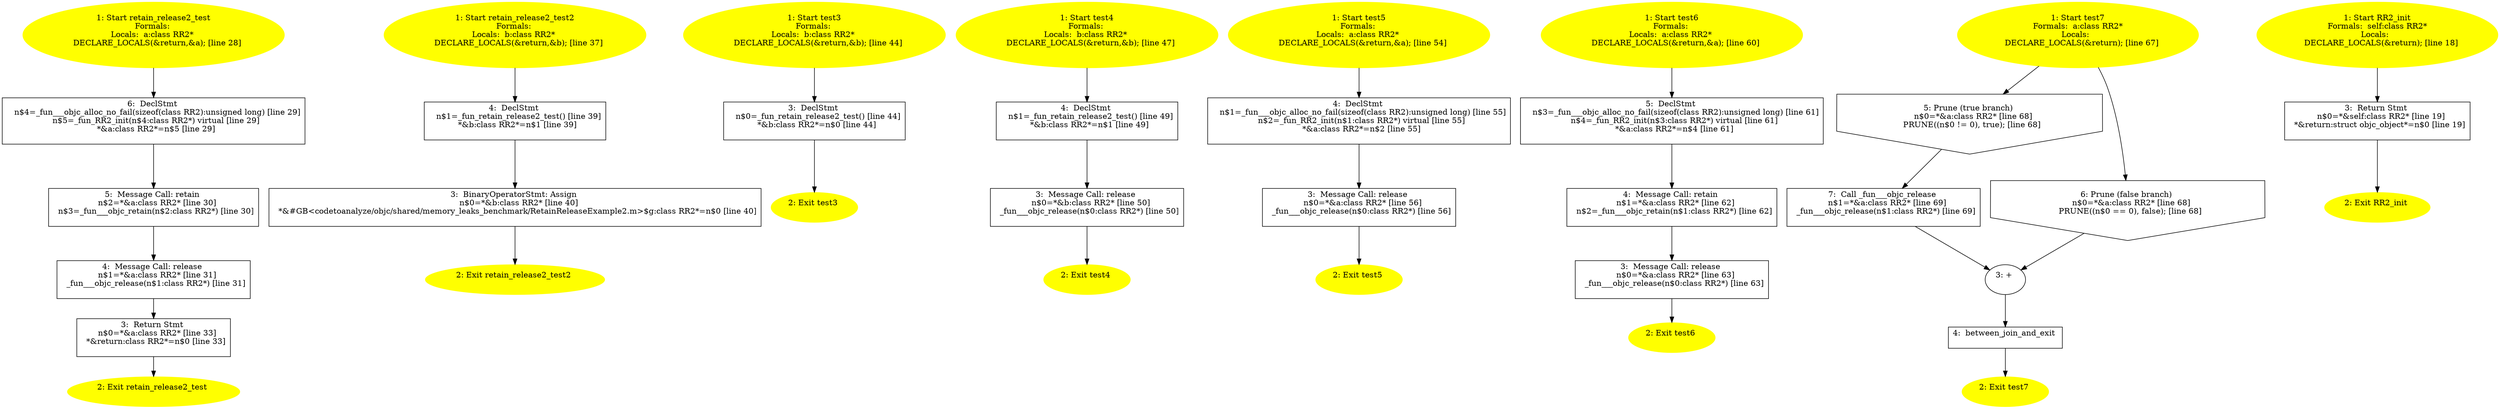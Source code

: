 /* @generated */
digraph iCFG {
"retain_release2_test.7ec6637f213ea568e9cee49c4a91f673_1" [label="1: Start retain_release2_test\nFormals: \nLocals:  a:class RR2* \n   DECLARE_LOCALS(&return,&a); [line 28]\n " color=yellow style=filled]
	

	 "retain_release2_test.7ec6637f213ea568e9cee49c4a91f673_1" -> "retain_release2_test.7ec6637f213ea568e9cee49c4a91f673_6" ;
"retain_release2_test.7ec6637f213ea568e9cee49c4a91f673_2" [label="2: Exit retain_release2_test \n  " color=yellow style=filled]
	

"retain_release2_test.7ec6637f213ea568e9cee49c4a91f673_3" [label="3:  Return Stmt \n   n$0=*&a:class RR2* [line 33]\n  *&return:class RR2*=n$0 [line 33]\n " shape="box"]
	

	 "retain_release2_test.7ec6637f213ea568e9cee49c4a91f673_3" -> "retain_release2_test.7ec6637f213ea568e9cee49c4a91f673_2" ;
"retain_release2_test.7ec6637f213ea568e9cee49c4a91f673_4" [label="4:  Message Call: release \n   n$1=*&a:class RR2* [line 31]\n  _fun___objc_release(n$1:class RR2*) [line 31]\n " shape="box"]
	

	 "retain_release2_test.7ec6637f213ea568e9cee49c4a91f673_4" -> "retain_release2_test.7ec6637f213ea568e9cee49c4a91f673_3" ;
"retain_release2_test.7ec6637f213ea568e9cee49c4a91f673_5" [label="5:  Message Call: retain \n   n$2=*&a:class RR2* [line 30]\n  n$3=_fun___objc_retain(n$2:class RR2*) [line 30]\n " shape="box"]
	

	 "retain_release2_test.7ec6637f213ea568e9cee49c4a91f673_5" -> "retain_release2_test.7ec6637f213ea568e9cee49c4a91f673_4" ;
"retain_release2_test.7ec6637f213ea568e9cee49c4a91f673_6" [label="6:  DeclStmt \n   n$4=_fun___objc_alloc_no_fail(sizeof(class RR2):unsigned long) [line 29]\n  n$5=_fun_RR2_init(n$4:class RR2*) virtual [line 29]\n  *&a:class RR2*=n$5 [line 29]\n " shape="box"]
	

	 "retain_release2_test.7ec6637f213ea568e9cee49c4a91f673_6" -> "retain_release2_test.7ec6637f213ea568e9cee49c4a91f673_5" ;
"retain_release2_test2.d890a0d9955e2ed8f58dd806f8d8d78c_1" [label="1: Start retain_release2_test2\nFormals: \nLocals:  b:class RR2* \n   DECLARE_LOCALS(&return,&b); [line 37]\n " color=yellow style=filled]
	

	 "retain_release2_test2.d890a0d9955e2ed8f58dd806f8d8d78c_1" -> "retain_release2_test2.d890a0d9955e2ed8f58dd806f8d8d78c_4" ;
"retain_release2_test2.d890a0d9955e2ed8f58dd806f8d8d78c_2" [label="2: Exit retain_release2_test2 \n  " color=yellow style=filled]
	

"retain_release2_test2.d890a0d9955e2ed8f58dd806f8d8d78c_3" [label="3:  BinaryOperatorStmt: Assign \n   n$0=*&b:class RR2* [line 40]\n  *&#GB<codetoanalyze/objc/shared/memory_leaks_benchmark/RetainReleaseExample2.m>$g:class RR2*=n$0 [line 40]\n " shape="box"]
	

	 "retain_release2_test2.d890a0d9955e2ed8f58dd806f8d8d78c_3" -> "retain_release2_test2.d890a0d9955e2ed8f58dd806f8d8d78c_2" ;
"retain_release2_test2.d890a0d9955e2ed8f58dd806f8d8d78c_4" [label="4:  DeclStmt \n   n$1=_fun_retain_release2_test() [line 39]\n  *&b:class RR2*=n$1 [line 39]\n " shape="box"]
	

	 "retain_release2_test2.d890a0d9955e2ed8f58dd806f8d8d78c_4" -> "retain_release2_test2.d890a0d9955e2ed8f58dd806f8d8d78c_3" ;
"test3.8ad8757baa8564dc136c1e07507f4a98_1" [label="1: Start test3\nFormals: \nLocals:  b:class RR2* \n   DECLARE_LOCALS(&return,&b); [line 44]\n " color=yellow style=filled]
	

	 "test3.8ad8757baa8564dc136c1e07507f4a98_1" -> "test3.8ad8757baa8564dc136c1e07507f4a98_3" ;
"test3.8ad8757baa8564dc136c1e07507f4a98_2" [label="2: Exit test3 \n  " color=yellow style=filled]
	

"test3.8ad8757baa8564dc136c1e07507f4a98_3" [label="3:  DeclStmt \n   n$0=_fun_retain_release2_test() [line 44]\n  *&b:class RR2*=n$0 [line 44]\n " shape="box"]
	

	 "test3.8ad8757baa8564dc136c1e07507f4a98_3" -> "test3.8ad8757baa8564dc136c1e07507f4a98_2" ;
"test4.86985e105f79b95d6bc918fb45ec7727_1" [label="1: Start test4\nFormals: \nLocals:  b:class RR2* \n   DECLARE_LOCALS(&return,&b); [line 47]\n " color=yellow style=filled]
	

	 "test4.86985e105f79b95d6bc918fb45ec7727_1" -> "test4.86985e105f79b95d6bc918fb45ec7727_4" ;
"test4.86985e105f79b95d6bc918fb45ec7727_2" [label="2: Exit test4 \n  " color=yellow style=filled]
	

"test4.86985e105f79b95d6bc918fb45ec7727_3" [label="3:  Message Call: release \n   n$0=*&b:class RR2* [line 50]\n  _fun___objc_release(n$0:class RR2*) [line 50]\n " shape="box"]
	

	 "test4.86985e105f79b95d6bc918fb45ec7727_3" -> "test4.86985e105f79b95d6bc918fb45ec7727_2" ;
"test4.86985e105f79b95d6bc918fb45ec7727_4" [label="4:  DeclStmt \n   n$1=_fun_retain_release2_test() [line 49]\n  *&b:class RR2*=n$1 [line 49]\n " shape="box"]
	

	 "test4.86985e105f79b95d6bc918fb45ec7727_4" -> "test4.86985e105f79b95d6bc918fb45ec7727_3" ;
"test5.e3d704f3542b44a621ebed70dc0efe13_1" [label="1: Start test5\nFormals: \nLocals:  a:class RR2* \n   DECLARE_LOCALS(&return,&a); [line 54]\n " color=yellow style=filled]
	

	 "test5.e3d704f3542b44a621ebed70dc0efe13_1" -> "test5.e3d704f3542b44a621ebed70dc0efe13_4" ;
"test5.e3d704f3542b44a621ebed70dc0efe13_2" [label="2: Exit test5 \n  " color=yellow style=filled]
	

"test5.e3d704f3542b44a621ebed70dc0efe13_3" [label="3:  Message Call: release \n   n$0=*&a:class RR2* [line 56]\n  _fun___objc_release(n$0:class RR2*) [line 56]\n " shape="box"]
	

	 "test5.e3d704f3542b44a621ebed70dc0efe13_3" -> "test5.e3d704f3542b44a621ebed70dc0efe13_2" ;
"test5.e3d704f3542b44a621ebed70dc0efe13_4" [label="4:  DeclStmt \n   n$1=_fun___objc_alloc_no_fail(sizeof(class RR2):unsigned long) [line 55]\n  n$2=_fun_RR2_init(n$1:class RR2*) virtual [line 55]\n  *&a:class RR2*=n$2 [line 55]\n " shape="box"]
	

	 "test5.e3d704f3542b44a621ebed70dc0efe13_4" -> "test5.e3d704f3542b44a621ebed70dc0efe13_3" ;
"test6.4cfad7076129962ee70c36839a1e3e15_1" [label="1: Start test6\nFormals: \nLocals:  a:class RR2* \n   DECLARE_LOCALS(&return,&a); [line 60]\n " color=yellow style=filled]
	

	 "test6.4cfad7076129962ee70c36839a1e3e15_1" -> "test6.4cfad7076129962ee70c36839a1e3e15_5" ;
"test6.4cfad7076129962ee70c36839a1e3e15_2" [label="2: Exit test6 \n  " color=yellow style=filled]
	

"test6.4cfad7076129962ee70c36839a1e3e15_3" [label="3:  Message Call: release \n   n$0=*&a:class RR2* [line 63]\n  _fun___objc_release(n$0:class RR2*) [line 63]\n " shape="box"]
	

	 "test6.4cfad7076129962ee70c36839a1e3e15_3" -> "test6.4cfad7076129962ee70c36839a1e3e15_2" ;
"test6.4cfad7076129962ee70c36839a1e3e15_4" [label="4:  Message Call: retain \n   n$1=*&a:class RR2* [line 62]\n  n$2=_fun___objc_retain(n$1:class RR2*) [line 62]\n " shape="box"]
	

	 "test6.4cfad7076129962ee70c36839a1e3e15_4" -> "test6.4cfad7076129962ee70c36839a1e3e15_3" ;
"test6.4cfad7076129962ee70c36839a1e3e15_5" [label="5:  DeclStmt \n   n$3=_fun___objc_alloc_no_fail(sizeof(class RR2):unsigned long) [line 61]\n  n$4=_fun_RR2_init(n$3:class RR2*) virtual [line 61]\n  *&a:class RR2*=n$4 [line 61]\n " shape="box"]
	

	 "test6.4cfad7076129962ee70c36839a1e3e15_5" -> "test6.4cfad7076129962ee70c36839a1e3e15_4" ;
"test7.b04083e53e242626595e2b8ea327e525_1" [label="1: Start test7\nFormals:  a:class RR2*\nLocals:  \n   DECLARE_LOCALS(&return); [line 67]\n " color=yellow style=filled]
	

	 "test7.b04083e53e242626595e2b8ea327e525_1" -> "test7.b04083e53e242626595e2b8ea327e525_5" ;
	 "test7.b04083e53e242626595e2b8ea327e525_1" -> "test7.b04083e53e242626595e2b8ea327e525_6" ;
"test7.b04083e53e242626595e2b8ea327e525_2" [label="2: Exit test7 \n  " color=yellow style=filled]
	

"test7.b04083e53e242626595e2b8ea327e525_3" [label="3: + \n  " ]
	

	 "test7.b04083e53e242626595e2b8ea327e525_3" -> "test7.b04083e53e242626595e2b8ea327e525_4" ;
"test7.b04083e53e242626595e2b8ea327e525_4" [label="4:  between_join_and_exit \n  " shape="box"]
	

	 "test7.b04083e53e242626595e2b8ea327e525_4" -> "test7.b04083e53e242626595e2b8ea327e525_2" ;
"test7.b04083e53e242626595e2b8ea327e525_5" [label="5: Prune (true branch) \n   n$0=*&a:class RR2* [line 68]\n  PRUNE((n$0 != 0), true); [line 68]\n " shape="invhouse"]
	

	 "test7.b04083e53e242626595e2b8ea327e525_5" -> "test7.b04083e53e242626595e2b8ea327e525_7" ;
"test7.b04083e53e242626595e2b8ea327e525_6" [label="6: Prune (false branch) \n   n$0=*&a:class RR2* [line 68]\n  PRUNE((n$0 == 0), false); [line 68]\n " shape="invhouse"]
	

	 "test7.b04083e53e242626595e2b8ea327e525_6" -> "test7.b04083e53e242626595e2b8ea327e525_3" ;
"test7.b04083e53e242626595e2b8ea327e525_7" [label="7:  Call _fun___objc_release \n   n$1=*&a:class RR2* [line 69]\n  _fun___objc_release(n$1:class RR2*) [line 69]\n " shape="box"]
	

	 "test7.b04083e53e242626595e2b8ea327e525_7" -> "test7.b04083e53e242626595e2b8ea327e525_3" ;
"RR2_initinstance.afac9743e105c15219e4726c1deef8be_1" [label="1: Start RR2_init\nFormals:  self:class RR2*\nLocals:  \n   DECLARE_LOCALS(&return); [line 18]\n " color=yellow style=filled]
	

	 "RR2_initinstance.afac9743e105c15219e4726c1deef8be_1" -> "RR2_initinstance.afac9743e105c15219e4726c1deef8be_3" ;
"RR2_initinstance.afac9743e105c15219e4726c1deef8be_2" [label="2: Exit RR2_init \n  " color=yellow style=filled]
	

"RR2_initinstance.afac9743e105c15219e4726c1deef8be_3" [label="3:  Return Stmt \n   n$0=*&self:class RR2* [line 19]\n  *&return:struct objc_object*=n$0 [line 19]\n " shape="box"]
	

	 "RR2_initinstance.afac9743e105c15219e4726c1deef8be_3" -> "RR2_initinstance.afac9743e105c15219e4726c1deef8be_2" ;
}
